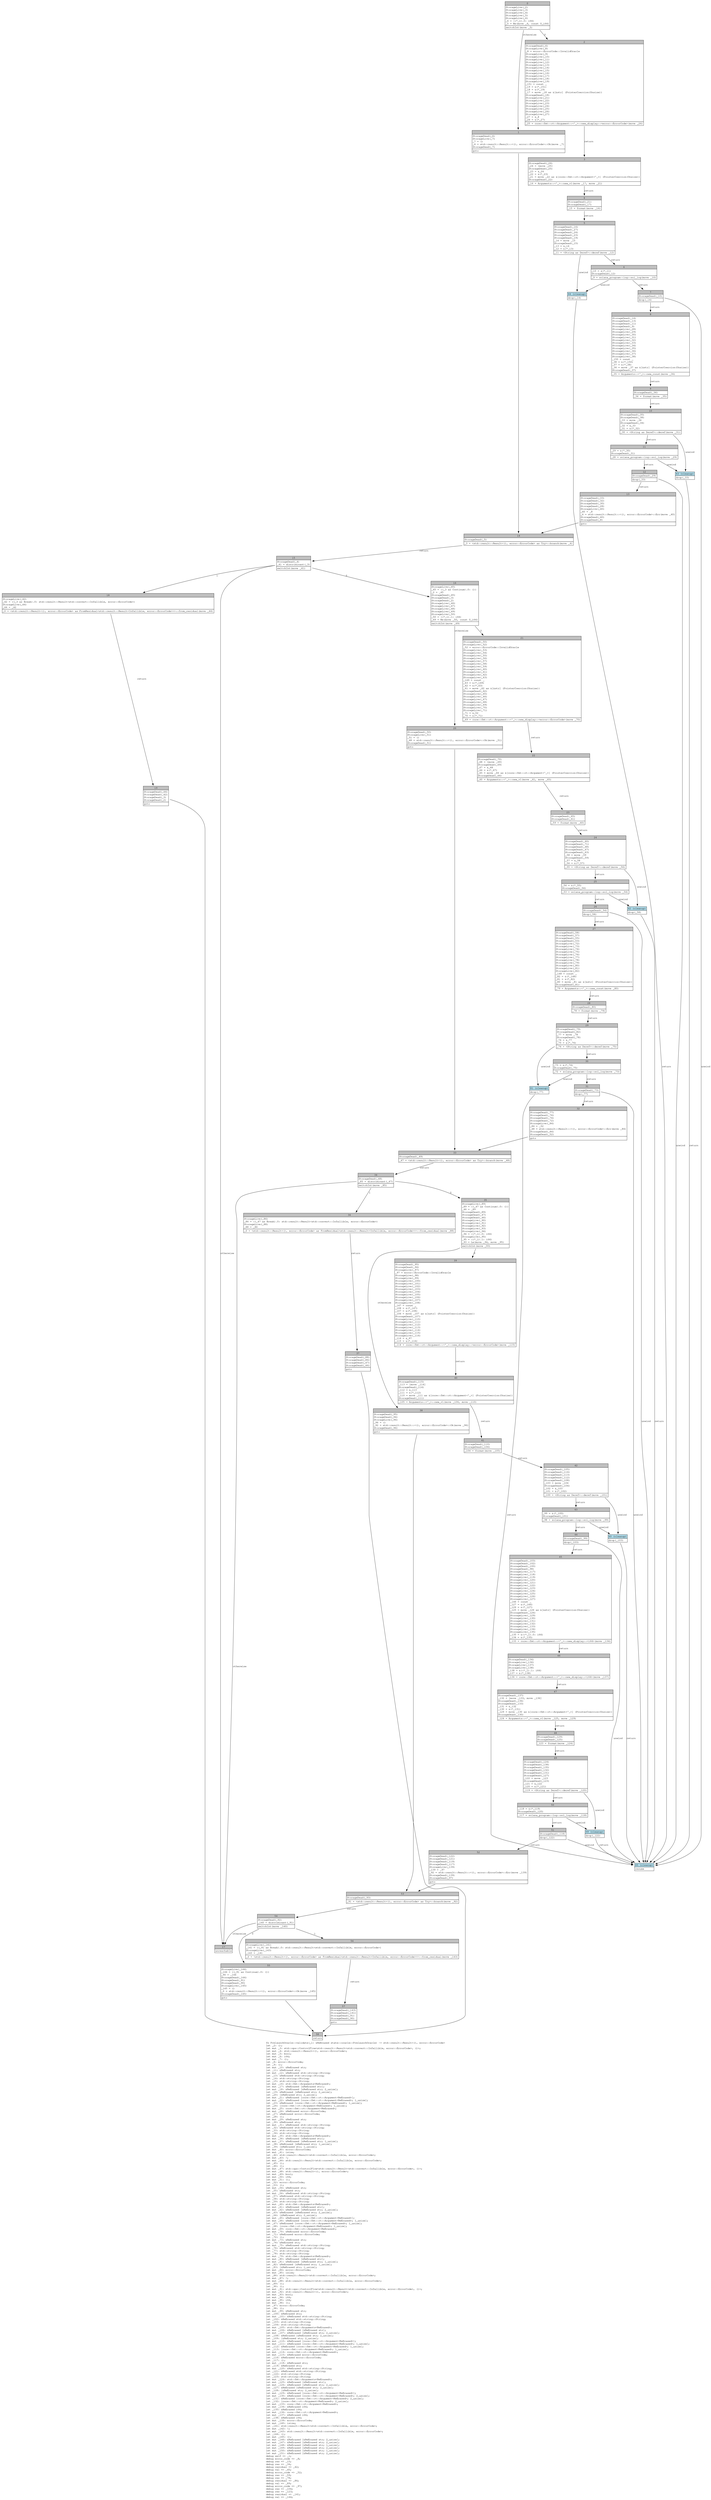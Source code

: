 digraph Mir_0_3544 {
    graph [fontname="Courier, monospace"];
    node [fontname="Courier, monospace"];
    edge [fontname="Courier, monospace"];
    label=<fn PrelaunchOracle::validate(_1: &amp;ReErased state::oracle::PrelaunchOracle) -&gt; std::result::Result&lt;(), error::ErrorCode&gt;<br align="left"/>let _2: ();<br align="left"/>let mut _3: std::ops::ControlFlow&lt;std::result::Result&lt;std::convert::Infallible, error::ErrorCode&gt;, ()&gt;;<br align="left"/>let mut _4: std::result::Result&lt;(), error::ErrorCode&gt;;<br align="left"/>let mut _5: bool;<br align="left"/>let mut _6: i64;<br align="left"/>let mut _7: ();<br align="left"/>let _8: error::ErrorCode;<br align="left"/>let _9: ();<br align="left"/>let mut _10: &amp;ReErased str;<br align="left"/>let _11: &amp;ReErased str;<br align="left"/>let mut _12: &amp;ReErased std::string::String;<br align="left"/>let _13: &amp;ReErased std::string::String;<br align="left"/>let _14: std::string::String;<br align="left"/>let _15: std::string::String;<br align="left"/>let mut _16: std::fmt::Arguments&lt;ReErased&gt;;<br align="left"/>let mut _17: &amp;ReErased [&amp;ReErased str];<br align="left"/>let mut _18: &amp;ReErased [&amp;ReErased str; 2_usize];<br align="left"/>let _19: &amp;ReErased [&amp;ReErased str; 2_usize];<br align="left"/>let _20: [&amp;ReErased str; 2_usize];<br align="left"/>let mut _21: &amp;ReErased [core::fmt::rt::Argument&lt;ReErased&gt;];<br align="left"/>let mut _22: &amp;ReErased [core::fmt::rt::Argument&lt;ReErased&gt;; 1_usize];<br align="left"/>let _23: &amp;ReErased [core::fmt::rt::Argument&lt;ReErased&gt;; 1_usize];<br align="left"/>let _24: [core::fmt::rt::Argument&lt;ReErased&gt;; 1_usize];<br align="left"/>let mut _25: core::fmt::rt::Argument&lt;ReErased&gt;;<br align="left"/>let mut _26: &amp;ReErased error::ErrorCode;<br align="left"/>let _27: &amp;ReErased error::ErrorCode;<br align="left"/>let _28: ();<br align="left"/>let mut _29: &amp;ReErased str;<br align="left"/>let _30: &amp;ReErased str;<br align="left"/>let mut _31: &amp;ReErased std::string::String;<br align="left"/>let _32: &amp;ReErased std::string::String;<br align="left"/>let _33: std::string::String;<br align="left"/>let _34: std::string::String;<br align="left"/>let mut _35: std::fmt::Arguments&lt;ReErased&gt;;<br align="left"/>let mut _36: &amp;ReErased [&amp;ReErased str];<br align="left"/>let mut _37: &amp;ReErased [&amp;ReErased str; 1_usize];<br align="left"/>let _38: &amp;ReErased [&amp;ReErased str; 1_usize];<br align="left"/>let _39: [&amp;ReErased str; 1_usize];<br align="left"/>let mut _40: error::ErrorCode;<br align="left"/>let mut _41: isize;<br align="left"/>let _42: std::result::Result&lt;std::convert::Infallible, error::ErrorCode&gt;;<br align="left"/>let mut _43: !;<br align="left"/>let mut _44: std::result::Result&lt;std::convert::Infallible, error::ErrorCode&gt;;<br align="left"/>let _45: ();<br align="left"/>let _46: ();<br align="left"/>let mut _47: std::ops::ControlFlow&lt;std::result::Result&lt;std::convert::Infallible, error::ErrorCode&gt;, ()&gt;;<br align="left"/>let mut _48: std::result::Result&lt;(), error::ErrorCode&gt;;<br align="left"/>let mut _49: bool;<br align="left"/>let mut _50: i64;<br align="left"/>let mut _51: ();<br align="left"/>let _52: error::ErrorCode;<br align="left"/>let _53: ();<br align="left"/>let mut _54: &amp;ReErased str;<br align="left"/>let _55: &amp;ReErased str;<br align="left"/>let mut _56: &amp;ReErased std::string::String;<br align="left"/>let _57: &amp;ReErased std::string::String;<br align="left"/>let _58: std::string::String;<br align="left"/>let _59: std::string::String;<br align="left"/>let mut _60: std::fmt::Arguments&lt;ReErased&gt;;<br align="left"/>let mut _61: &amp;ReErased [&amp;ReErased str];<br align="left"/>let mut _62: &amp;ReErased [&amp;ReErased str; 2_usize];<br align="left"/>let _63: &amp;ReErased [&amp;ReErased str; 2_usize];<br align="left"/>let _64: [&amp;ReErased str; 2_usize];<br align="left"/>let mut _65: &amp;ReErased [core::fmt::rt::Argument&lt;ReErased&gt;];<br align="left"/>let mut _66: &amp;ReErased [core::fmt::rt::Argument&lt;ReErased&gt;; 1_usize];<br align="left"/>let _67: &amp;ReErased [core::fmt::rt::Argument&lt;ReErased&gt;; 1_usize];<br align="left"/>let _68: [core::fmt::rt::Argument&lt;ReErased&gt;; 1_usize];<br align="left"/>let mut _69: core::fmt::rt::Argument&lt;ReErased&gt;;<br align="left"/>let mut _70: &amp;ReErased error::ErrorCode;<br align="left"/>let _71: &amp;ReErased error::ErrorCode;<br align="left"/>let _72: ();<br align="left"/>let mut _73: &amp;ReErased str;<br align="left"/>let _74: &amp;ReErased str;<br align="left"/>let mut _75: &amp;ReErased std::string::String;<br align="left"/>let _76: &amp;ReErased std::string::String;<br align="left"/>let _77: std::string::String;<br align="left"/>let _78: std::string::String;<br align="left"/>let mut _79: std::fmt::Arguments&lt;ReErased&gt;;<br align="left"/>let mut _80: &amp;ReErased [&amp;ReErased str];<br align="left"/>let mut _81: &amp;ReErased [&amp;ReErased str; 1_usize];<br align="left"/>let _82: &amp;ReErased [&amp;ReErased str; 1_usize];<br align="left"/>let _83: [&amp;ReErased str; 1_usize];<br align="left"/>let mut _84: error::ErrorCode;<br align="left"/>let mut _85: isize;<br align="left"/>let _86: std::result::Result&lt;std::convert::Infallible, error::ErrorCode&gt;;<br align="left"/>let mut _87: !;<br align="left"/>let mut _88: std::result::Result&lt;std::convert::Infallible, error::ErrorCode&gt;;<br align="left"/>let _89: ();<br align="left"/>let _90: ();<br align="left"/>let mut _91: std::ops::ControlFlow&lt;std::result::Result&lt;std::convert::Infallible, error::ErrorCode&gt;, ()&gt;;<br align="left"/>let mut _92: std::result::Result&lt;(), error::ErrorCode&gt;;<br align="left"/>let mut _93: bool;<br align="left"/>let mut _94: i64;<br align="left"/>let mut _95: i64;<br align="left"/>let mut _96: ();<br align="left"/>let _97: error::ErrorCode;<br align="left"/>let _98: ();<br align="left"/>let mut _99: &amp;ReErased str;<br align="left"/>let _100: &amp;ReErased str;<br align="left"/>let mut _101: &amp;ReErased std::string::String;<br align="left"/>let _102: &amp;ReErased std::string::String;<br align="left"/>let _103: std::string::String;<br align="left"/>let _104: std::string::String;<br align="left"/>let mut _105: std::fmt::Arguments&lt;ReErased&gt;;<br align="left"/>let mut _106: &amp;ReErased [&amp;ReErased str];<br align="left"/>let mut _107: &amp;ReErased [&amp;ReErased str; 2_usize];<br align="left"/>let _108: &amp;ReErased [&amp;ReErased str; 2_usize];<br align="left"/>let _109: [&amp;ReErased str; 2_usize];<br align="left"/>let mut _110: &amp;ReErased [core::fmt::rt::Argument&lt;ReErased&gt;];<br align="left"/>let mut _111: &amp;ReErased [core::fmt::rt::Argument&lt;ReErased&gt;; 1_usize];<br align="left"/>let _112: &amp;ReErased [core::fmt::rt::Argument&lt;ReErased&gt;; 1_usize];<br align="left"/>let _113: [core::fmt::rt::Argument&lt;ReErased&gt;; 1_usize];<br align="left"/>let mut _114: core::fmt::rt::Argument&lt;ReErased&gt;;<br align="left"/>let mut _115: &amp;ReErased error::ErrorCode;<br align="left"/>let _116: &amp;ReErased error::ErrorCode;<br align="left"/>let _117: ();<br align="left"/>let mut _118: &amp;ReErased str;<br align="left"/>let _119: &amp;ReErased str;<br align="left"/>let mut _120: &amp;ReErased std::string::String;<br align="left"/>let _121: &amp;ReErased std::string::String;<br align="left"/>let _122: std::string::String;<br align="left"/>let _123: std::string::String;<br align="left"/>let mut _124: std::fmt::Arguments&lt;ReErased&gt;;<br align="left"/>let mut _125: &amp;ReErased [&amp;ReErased str];<br align="left"/>let mut _126: &amp;ReErased [&amp;ReErased str; 2_usize];<br align="left"/>let _127: &amp;ReErased [&amp;ReErased str; 2_usize];<br align="left"/>let _128: [&amp;ReErased str; 2_usize];<br align="left"/>let mut _129: &amp;ReErased [core::fmt::rt::Argument&lt;ReErased&gt;];<br align="left"/>let mut _130: &amp;ReErased [core::fmt::rt::Argument&lt;ReErased&gt;; 2_usize];<br align="left"/>let _131: &amp;ReErased [core::fmt::rt::Argument&lt;ReErased&gt;; 2_usize];<br align="left"/>let _132: [core::fmt::rt::Argument&lt;ReErased&gt;; 2_usize];<br align="left"/>let mut _133: core::fmt::rt::Argument&lt;ReErased&gt;;<br align="left"/>let mut _134: &amp;ReErased i64;<br align="left"/>let _135: &amp;ReErased i64;<br align="left"/>let mut _136: core::fmt::rt::Argument&lt;ReErased&gt;;<br align="left"/>let mut _137: &amp;ReErased i64;<br align="left"/>let _138: &amp;ReErased i64;<br align="left"/>let mut _139: error::ErrorCode;<br align="left"/>let mut _140: isize;<br align="left"/>let _141: std::result::Result&lt;std::convert::Infallible, error::ErrorCode&gt;;<br align="left"/>let mut _142: !;<br align="left"/>let mut _143: std::result::Result&lt;std::convert::Infallible, error::ErrorCode&gt;;<br align="left"/>let _144: ();<br align="left"/>let mut _145: ();<br align="left"/>let mut _146: &amp;ReErased [&amp;ReErased str; 2_usize];<br align="left"/>let mut _147: &amp;ReErased [&amp;ReErased str; 2_usize];<br align="left"/>let mut _148: &amp;ReErased [&amp;ReErased str; 1_usize];<br align="left"/>let mut _149: &amp;ReErased [&amp;ReErased str; 2_usize];<br align="left"/>let mut _150: &amp;ReErased [&amp;ReErased str; 1_usize];<br align="left"/>let mut _151: &amp;ReErased [&amp;ReErased str; 2_usize];<br align="left"/>debug self =&gt; _1;<br align="left"/>debug error_code =&gt; _8;<br align="left"/>debug res =&gt; _15;<br align="left"/>debug res =&gt; _34;<br align="left"/>debug residual =&gt; _42;<br align="left"/>debug val =&gt; _45;<br align="left"/>debug error_code =&gt; _52;<br align="left"/>debug res =&gt; _59;<br align="left"/>debug res =&gt; _78;<br align="left"/>debug residual =&gt; _86;<br align="left"/>debug val =&gt; _89;<br align="left"/>debug error_code =&gt; _97;<br align="left"/>debug res =&gt; _104;<br align="left"/>debug res =&gt; _123;<br align="left"/>debug residual =&gt; _141;<br align="left"/>debug val =&gt; _144;<br align="left"/>>;
    bb0__0_3544 [shape="none", label=<<table border="0" cellborder="1" cellspacing="0"><tr><td bgcolor="gray" align="center" colspan="1">0</td></tr><tr><td align="left" balign="left">StorageLive(_2)<br/>StorageLive(_3)<br/>StorageLive(_4)<br/>StorageLive(_5)<br/>StorageLive(_6)<br/>_6 = ((*_1).0: i64)<br/>_5 = Ne(move _6, const 0_i64)<br/></td></tr><tr><td align="left">switchInt(move _5)</td></tr></table>>];
    bb1__0_3544 [shape="none", label=<<table border="0" cellborder="1" cellspacing="0"><tr><td bgcolor="gray" align="center" colspan="1">1</td></tr><tr><td align="left" balign="left">StorageDead(_6)<br/>StorageLive(_7)<br/>_7 = ()<br/>_4 = std::result::Result::&lt;(), error::ErrorCode&gt;::Ok(move _7)<br/>StorageDead(_7)<br/></td></tr><tr><td align="left">goto</td></tr></table>>];
    bb2__0_3544 [shape="none", label=<<table border="0" cellborder="1" cellspacing="0"><tr><td bgcolor="gray" align="center" colspan="1">2</td></tr><tr><td align="left" balign="left">StorageDead(_6)<br/>StorageLive(_8)<br/>_8 = error::ErrorCode::InvalidOracle<br/>StorageLive(_9)<br/>StorageLive(_10)<br/>StorageLive(_11)<br/>StorageLive(_12)<br/>StorageLive(_13)<br/>StorageLive(_14)<br/>StorageLive(_15)<br/>StorageLive(_16)<br/>StorageLive(_17)<br/>StorageLive(_18)<br/>StorageLive(_19)<br/>_151 = const _<br/>_19 = &amp;(*_151)<br/>_18 = &amp;(*_19)<br/>_17 = move _18 as &amp;[&amp;str] (PointerCoercion(Unsize))<br/>StorageDead(_18)<br/>StorageLive(_21)<br/>StorageLive(_22)<br/>StorageLive(_23)<br/>StorageLive(_24)<br/>StorageLive(_25)<br/>StorageLive(_26)<br/>StorageLive(_27)<br/>_27 = &amp;_8<br/>_26 = &amp;(*_27)<br/></td></tr><tr><td align="left">_25 = core::fmt::rt::Argument::&lt;'_&gt;::new_display::&lt;error::ErrorCode&gt;(move _26)</td></tr></table>>];
    bb3__0_3544 [shape="none", label=<<table border="0" cellborder="1" cellspacing="0"><tr><td bgcolor="gray" align="center" colspan="1">3</td></tr><tr><td align="left" balign="left">StorageDead(_26)<br/>_24 = [move _25]<br/>StorageDead(_25)<br/>_23 = &amp;_24<br/>_22 = &amp;(*_23)<br/>_21 = move _22 as &amp;[core::fmt::rt::Argument&lt;'_&gt;] (PointerCoercion(Unsize))<br/>StorageDead(_22)<br/></td></tr><tr><td align="left">_16 = Arguments::&lt;'_&gt;::new_v1(move _17, move _21)</td></tr></table>>];
    bb4__0_3544 [shape="none", label=<<table border="0" cellborder="1" cellspacing="0"><tr><td bgcolor="gray" align="center" colspan="1">4</td></tr><tr><td align="left" balign="left">StorageDead(_21)<br/>StorageDead(_17)<br/></td></tr><tr><td align="left">_15 = format(move _16)</td></tr></table>>];
    bb5__0_3544 [shape="none", label=<<table border="0" cellborder="1" cellspacing="0"><tr><td bgcolor="gray" align="center" colspan="1">5</td></tr><tr><td align="left" balign="left">StorageDead(_16)<br/>StorageDead(_27)<br/>StorageDead(_24)<br/>StorageDead(_23)<br/>StorageDead(_19)<br/>_14 = move _15<br/>StorageDead(_15)<br/>_13 = &amp;_14<br/>_12 = &amp;(*_13)<br/></td></tr><tr><td align="left">_11 = &lt;String as Deref&gt;::deref(move _12)</td></tr></table>>];
    bb6__0_3544 [shape="none", label=<<table border="0" cellborder="1" cellspacing="0"><tr><td bgcolor="gray" align="center" colspan="1">6</td></tr><tr><td align="left" balign="left">_10 = &amp;(*_11)<br/>StorageDead(_12)<br/></td></tr><tr><td align="left">_9 = solana_program::log::sol_log(move _10)</td></tr></table>>];
    bb7__0_3544 [shape="none", label=<<table border="0" cellborder="1" cellspacing="0"><tr><td bgcolor="gray" align="center" colspan="1">7</td></tr><tr><td align="left" balign="left">StorageDead(_10)<br/></td></tr><tr><td align="left">drop(_14)</td></tr></table>>];
    bb8__0_3544 [shape="none", label=<<table border="0" cellborder="1" cellspacing="0"><tr><td bgcolor="gray" align="center" colspan="1">8</td></tr><tr><td align="left" balign="left">StorageDead(_14)<br/>StorageDead(_13)<br/>StorageDead(_11)<br/>StorageDead(_9)<br/>StorageLive(_28)<br/>StorageLive(_29)<br/>StorageLive(_30)<br/>StorageLive(_31)<br/>StorageLive(_32)<br/>StorageLive(_33)<br/>StorageLive(_34)<br/>StorageLive(_35)<br/>StorageLive(_36)<br/>StorageLive(_37)<br/>StorageLive(_38)<br/>_150 = const _<br/>_38 = &amp;(*_150)<br/>_37 = &amp;(*_38)<br/>_36 = move _37 as &amp;[&amp;str] (PointerCoercion(Unsize))<br/>StorageDead(_37)<br/></td></tr><tr><td align="left">_35 = Arguments::&lt;'_&gt;::new_const(move _36)</td></tr></table>>];
    bb9__0_3544 [shape="none", label=<<table border="0" cellborder="1" cellspacing="0"><tr><td bgcolor="gray" align="center" colspan="1">9</td></tr><tr><td align="left" balign="left">StorageDead(_36)<br/></td></tr><tr><td align="left">_34 = format(move _35)</td></tr></table>>];
    bb10__0_3544 [shape="none", label=<<table border="0" cellborder="1" cellspacing="0"><tr><td bgcolor="gray" align="center" colspan="1">10</td></tr><tr><td align="left" balign="left">StorageDead(_35)<br/>StorageDead(_38)<br/>_33 = move _34<br/>StorageDead(_34)<br/>_32 = &amp;_33<br/>_31 = &amp;(*_32)<br/></td></tr><tr><td align="left">_30 = &lt;String as Deref&gt;::deref(move _31)</td></tr></table>>];
    bb11__0_3544 [shape="none", label=<<table border="0" cellborder="1" cellspacing="0"><tr><td bgcolor="gray" align="center" colspan="1">11</td></tr><tr><td align="left" balign="left">_29 = &amp;(*_30)<br/>StorageDead(_31)<br/></td></tr><tr><td align="left">_28 = solana_program::log::sol_log(move _29)</td></tr></table>>];
    bb12__0_3544 [shape="none", label=<<table border="0" cellborder="1" cellspacing="0"><tr><td bgcolor="gray" align="center" colspan="1">12</td></tr><tr><td align="left" balign="left">StorageDead(_29)<br/></td></tr><tr><td align="left">drop(_33)</td></tr></table>>];
    bb13__0_3544 [shape="none", label=<<table border="0" cellborder="1" cellspacing="0"><tr><td bgcolor="gray" align="center" colspan="1">13</td></tr><tr><td align="left" balign="left">StorageDead(_33)<br/>StorageDead(_32)<br/>StorageDead(_30)<br/>StorageDead(_28)<br/>StorageLive(_40)<br/>_40 = _8<br/>_4 = std::result::Result::&lt;(), error::ErrorCode&gt;::Err(move _40)<br/>StorageDead(_40)<br/>StorageDead(_8)<br/></td></tr><tr><td align="left">goto</td></tr></table>>];
    bb14__0_3544 [shape="none", label=<<table border="0" cellborder="1" cellspacing="0"><tr><td bgcolor="gray" align="center" colspan="1">14</td></tr><tr><td align="left" balign="left">StorageDead(_5)<br/></td></tr><tr><td align="left">_3 = &lt;std::result::Result&lt;(), error::ErrorCode&gt; as Try&gt;::branch(move _4)</td></tr></table>>];
    bb15__0_3544 [shape="none", label=<<table border="0" cellborder="1" cellspacing="0"><tr><td bgcolor="gray" align="center" colspan="1">15</td></tr><tr><td align="left" balign="left">StorageDead(_4)<br/>_41 = discriminant(_3)<br/></td></tr><tr><td align="left">switchInt(move _41)</td></tr></table>>];
    bb16__0_3544 [shape="none", label=<<table border="0" cellborder="1" cellspacing="0"><tr><td bgcolor="gray" align="center" colspan="1">16</td></tr><tr><td align="left" balign="left">StorageLive(_45)<br/>_45 = ((_3 as Continue).0: ())<br/>_2 = _45<br/>StorageDead(_45)<br/>StorageDead(_3)<br/>StorageDead(_2)<br/>StorageLive(_46)<br/>StorageLive(_47)<br/>StorageLive(_48)<br/>StorageLive(_49)<br/>StorageLive(_50)<br/>_50 = ((*_1).1: i64)<br/>_49 = Ne(move _50, const 0_i64)<br/></td></tr><tr><td align="left">switchInt(move _49)</td></tr></table>>];
    bb17__0_3544 [shape="none", label=<<table border="0" cellborder="1" cellspacing="0"><tr><td bgcolor="gray" align="center" colspan="1">17</td></tr><tr><td align="left">unreachable</td></tr></table>>];
    bb18__0_3544 [shape="none", label=<<table border="0" cellborder="1" cellspacing="0"><tr><td bgcolor="gray" align="center" colspan="1">18</td></tr><tr><td align="left" balign="left">StorageLive(_42)<br/>_42 = ((_3 as Break).0: std::result::Result&lt;std::convert::Infallible, error::ErrorCode&gt;)<br/>StorageLive(_44)<br/>_44 = _42<br/></td></tr><tr><td align="left">_0 = &lt;std::result::Result&lt;(), error::ErrorCode&gt; as FromResidual&lt;std::result::Result&lt;Infallible, error::ErrorCode&gt;&gt;&gt;::from_residual(move _44)</td></tr></table>>];
    bb19__0_3544 [shape="none", label=<<table border="0" cellborder="1" cellspacing="0"><tr><td bgcolor="gray" align="center" colspan="1">19</td></tr><tr><td align="left" balign="left">StorageDead(_44)<br/>StorageDead(_42)<br/>StorageDead(_3)<br/>StorageDead(_2)<br/></td></tr><tr><td align="left">goto</td></tr></table>>];
    bb20__0_3544 [shape="none", label=<<table border="0" cellborder="1" cellspacing="0"><tr><td bgcolor="gray" align="center" colspan="1">20</td></tr><tr><td align="left" balign="left">StorageDead(_50)<br/>StorageLive(_51)<br/>_51 = ()<br/>_48 = std::result::Result::&lt;(), error::ErrorCode&gt;::Ok(move _51)<br/>StorageDead(_51)<br/></td></tr><tr><td align="left">goto</td></tr></table>>];
    bb21__0_3544 [shape="none", label=<<table border="0" cellborder="1" cellspacing="0"><tr><td bgcolor="gray" align="center" colspan="1">21</td></tr><tr><td align="left" balign="left">StorageDead(_50)<br/>StorageLive(_52)<br/>_52 = error::ErrorCode::InvalidOracle<br/>StorageLive(_53)<br/>StorageLive(_54)<br/>StorageLive(_55)<br/>StorageLive(_56)<br/>StorageLive(_57)<br/>StorageLive(_58)<br/>StorageLive(_59)<br/>StorageLive(_60)<br/>StorageLive(_61)<br/>StorageLive(_62)<br/>StorageLive(_63)<br/>_149 = const _<br/>_63 = &amp;(*_149)<br/>_62 = &amp;(*_63)<br/>_61 = move _62 as &amp;[&amp;str] (PointerCoercion(Unsize))<br/>StorageDead(_62)<br/>StorageLive(_65)<br/>StorageLive(_66)<br/>StorageLive(_67)<br/>StorageLive(_68)<br/>StorageLive(_69)<br/>StorageLive(_70)<br/>StorageLive(_71)<br/>_71 = &amp;_52<br/>_70 = &amp;(*_71)<br/></td></tr><tr><td align="left">_69 = core::fmt::rt::Argument::&lt;'_&gt;::new_display::&lt;error::ErrorCode&gt;(move _70)</td></tr></table>>];
    bb22__0_3544 [shape="none", label=<<table border="0" cellborder="1" cellspacing="0"><tr><td bgcolor="gray" align="center" colspan="1">22</td></tr><tr><td align="left" balign="left">StorageDead(_70)<br/>_68 = [move _69]<br/>StorageDead(_69)<br/>_67 = &amp;_68<br/>_66 = &amp;(*_67)<br/>_65 = move _66 as &amp;[core::fmt::rt::Argument&lt;'_&gt;] (PointerCoercion(Unsize))<br/>StorageDead(_66)<br/></td></tr><tr><td align="left">_60 = Arguments::&lt;'_&gt;::new_v1(move _61, move _65)</td></tr></table>>];
    bb23__0_3544 [shape="none", label=<<table border="0" cellborder="1" cellspacing="0"><tr><td bgcolor="gray" align="center" colspan="1">23</td></tr><tr><td align="left" balign="left">StorageDead(_65)<br/>StorageDead(_61)<br/></td></tr><tr><td align="left">_59 = format(move _60)</td></tr></table>>];
    bb24__0_3544 [shape="none", label=<<table border="0" cellborder="1" cellspacing="0"><tr><td bgcolor="gray" align="center" colspan="1">24</td></tr><tr><td align="left" balign="left">StorageDead(_60)<br/>StorageDead(_71)<br/>StorageDead(_68)<br/>StorageDead(_67)<br/>StorageDead(_63)<br/>_58 = move _59<br/>StorageDead(_59)<br/>_57 = &amp;_58<br/>_56 = &amp;(*_57)<br/></td></tr><tr><td align="left">_55 = &lt;String as Deref&gt;::deref(move _56)</td></tr></table>>];
    bb25__0_3544 [shape="none", label=<<table border="0" cellborder="1" cellspacing="0"><tr><td bgcolor="gray" align="center" colspan="1">25</td></tr><tr><td align="left" balign="left">_54 = &amp;(*_55)<br/>StorageDead(_56)<br/></td></tr><tr><td align="left">_53 = solana_program::log::sol_log(move _54)</td></tr></table>>];
    bb26__0_3544 [shape="none", label=<<table border="0" cellborder="1" cellspacing="0"><tr><td bgcolor="gray" align="center" colspan="1">26</td></tr><tr><td align="left" balign="left">StorageDead(_54)<br/></td></tr><tr><td align="left">drop(_58)</td></tr></table>>];
    bb27__0_3544 [shape="none", label=<<table border="0" cellborder="1" cellspacing="0"><tr><td bgcolor="gray" align="center" colspan="1">27</td></tr><tr><td align="left" balign="left">StorageDead(_58)<br/>StorageDead(_57)<br/>StorageDead(_55)<br/>StorageDead(_53)<br/>StorageLive(_72)<br/>StorageLive(_73)<br/>StorageLive(_74)<br/>StorageLive(_75)<br/>StorageLive(_76)<br/>StorageLive(_77)<br/>StorageLive(_78)<br/>StorageLive(_79)<br/>StorageLive(_80)<br/>StorageLive(_81)<br/>StorageLive(_82)<br/>_148 = const _<br/>_82 = &amp;(*_148)<br/>_81 = &amp;(*_82)<br/>_80 = move _81 as &amp;[&amp;str] (PointerCoercion(Unsize))<br/>StorageDead(_81)<br/></td></tr><tr><td align="left">_79 = Arguments::&lt;'_&gt;::new_const(move _80)</td></tr></table>>];
    bb28__0_3544 [shape="none", label=<<table border="0" cellborder="1" cellspacing="0"><tr><td bgcolor="gray" align="center" colspan="1">28</td></tr><tr><td align="left" balign="left">StorageDead(_80)<br/></td></tr><tr><td align="left">_78 = format(move _79)</td></tr></table>>];
    bb29__0_3544 [shape="none", label=<<table border="0" cellborder="1" cellspacing="0"><tr><td bgcolor="gray" align="center" colspan="1">29</td></tr><tr><td align="left" balign="left">StorageDead(_79)<br/>StorageDead(_82)<br/>_77 = move _78<br/>StorageDead(_78)<br/>_76 = &amp;_77<br/>_75 = &amp;(*_76)<br/></td></tr><tr><td align="left">_74 = &lt;String as Deref&gt;::deref(move _75)</td></tr></table>>];
    bb30__0_3544 [shape="none", label=<<table border="0" cellborder="1" cellspacing="0"><tr><td bgcolor="gray" align="center" colspan="1">30</td></tr><tr><td align="left" balign="left">_73 = &amp;(*_74)<br/>StorageDead(_75)<br/></td></tr><tr><td align="left">_72 = solana_program::log::sol_log(move _73)</td></tr></table>>];
    bb31__0_3544 [shape="none", label=<<table border="0" cellborder="1" cellspacing="0"><tr><td bgcolor="gray" align="center" colspan="1">31</td></tr><tr><td align="left" balign="left">StorageDead(_73)<br/></td></tr><tr><td align="left">drop(_77)</td></tr></table>>];
    bb32__0_3544 [shape="none", label=<<table border="0" cellborder="1" cellspacing="0"><tr><td bgcolor="gray" align="center" colspan="1">32</td></tr><tr><td align="left" balign="left">StorageDead(_77)<br/>StorageDead(_76)<br/>StorageDead(_74)<br/>StorageDead(_72)<br/>StorageLive(_84)<br/>_84 = _52<br/>_48 = std::result::Result::&lt;(), error::ErrorCode&gt;::Err(move _84)<br/>StorageDead(_84)<br/>StorageDead(_52)<br/></td></tr><tr><td align="left">goto</td></tr></table>>];
    bb33__0_3544 [shape="none", label=<<table border="0" cellborder="1" cellspacing="0"><tr><td bgcolor="gray" align="center" colspan="1">33</td></tr><tr><td align="left" balign="left">StorageDead(_49)<br/></td></tr><tr><td align="left">_47 = &lt;std::result::Result&lt;(), error::ErrorCode&gt; as Try&gt;::branch(move _48)</td></tr></table>>];
    bb34__0_3544 [shape="none", label=<<table border="0" cellborder="1" cellspacing="0"><tr><td bgcolor="gray" align="center" colspan="1">34</td></tr><tr><td align="left" balign="left">StorageDead(_48)<br/>_85 = discriminant(_47)<br/></td></tr><tr><td align="left">switchInt(move _85)</td></tr></table>>];
    bb35__0_3544 [shape="none", label=<<table border="0" cellborder="1" cellspacing="0"><tr><td bgcolor="gray" align="center" colspan="1">35</td></tr><tr><td align="left" balign="left">StorageLive(_89)<br/>_89 = ((_47 as Continue).0: ())<br/>_46 = _89<br/>StorageDead(_89)<br/>StorageDead(_47)<br/>StorageDead(_46)<br/>StorageLive(_90)<br/>StorageLive(_91)<br/>StorageLive(_92)<br/>StorageLive(_93)<br/>StorageLive(_94)<br/>_94 = ((*_1).0: i64)<br/>StorageLive(_95)<br/>_95 = ((*_1).1: i64)<br/>_93 = Le(move _94, move _95)<br/></td></tr><tr><td align="left">switchInt(move _93)</td></tr></table>>];
    bb36__0_3544 [shape="none", label=<<table border="0" cellborder="1" cellspacing="0"><tr><td bgcolor="gray" align="center" colspan="1">36</td></tr><tr><td align="left" balign="left">StorageLive(_86)<br/>_86 = ((_47 as Break).0: std::result::Result&lt;std::convert::Infallible, error::ErrorCode&gt;)<br/>StorageLive(_88)<br/>_88 = _86<br/></td></tr><tr><td align="left">_0 = &lt;std::result::Result&lt;(), error::ErrorCode&gt; as FromResidual&lt;std::result::Result&lt;Infallible, error::ErrorCode&gt;&gt;&gt;::from_residual(move _88)</td></tr></table>>];
    bb37__0_3544 [shape="none", label=<<table border="0" cellborder="1" cellspacing="0"><tr><td bgcolor="gray" align="center" colspan="1">37</td></tr><tr><td align="left" balign="left">StorageDead(_88)<br/>StorageDead(_86)<br/>StorageDead(_47)<br/>StorageDead(_46)<br/></td></tr><tr><td align="left">goto</td></tr></table>>];
    bb38__0_3544 [shape="none", label=<<table border="0" cellborder="1" cellspacing="0"><tr><td bgcolor="gray" align="center" colspan="1">38</td></tr><tr><td align="left" balign="left">StorageDead(_95)<br/>StorageDead(_94)<br/>StorageLive(_96)<br/>_96 = ()<br/>_92 = std::result::Result::&lt;(), error::ErrorCode&gt;::Ok(move _96)<br/>StorageDead(_96)<br/></td></tr><tr><td align="left">goto</td></tr></table>>];
    bb39__0_3544 [shape="none", label=<<table border="0" cellborder="1" cellspacing="0"><tr><td bgcolor="gray" align="center" colspan="1">39</td></tr><tr><td align="left" balign="left">StorageDead(_95)<br/>StorageDead(_94)<br/>StorageLive(_97)<br/>_97 = error::ErrorCode::InvalidOracle<br/>StorageLive(_98)<br/>StorageLive(_99)<br/>StorageLive(_100)<br/>StorageLive(_101)<br/>StorageLive(_102)<br/>StorageLive(_103)<br/>StorageLive(_104)<br/>StorageLive(_105)<br/>StorageLive(_106)<br/>StorageLive(_107)<br/>StorageLive(_108)<br/>_147 = const _<br/>_108 = &amp;(*_147)<br/>_107 = &amp;(*_108)<br/>_106 = move _107 as &amp;[&amp;str] (PointerCoercion(Unsize))<br/>StorageDead(_107)<br/>StorageLive(_110)<br/>StorageLive(_111)<br/>StorageLive(_112)<br/>StorageLive(_113)<br/>StorageLive(_114)<br/>StorageLive(_115)<br/>StorageLive(_116)<br/>_116 = &amp;_97<br/>_115 = &amp;(*_116)<br/></td></tr><tr><td align="left">_114 = core::fmt::rt::Argument::&lt;'_&gt;::new_display::&lt;error::ErrorCode&gt;(move _115)</td></tr></table>>];
    bb40__0_3544 [shape="none", label=<<table border="0" cellborder="1" cellspacing="0"><tr><td bgcolor="gray" align="center" colspan="1">40</td></tr><tr><td align="left" balign="left">StorageDead(_115)<br/>_113 = [move _114]<br/>StorageDead(_114)<br/>_112 = &amp;_113<br/>_111 = &amp;(*_112)<br/>_110 = move _111 as &amp;[core::fmt::rt::Argument&lt;'_&gt;] (PointerCoercion(Unsize))<br/>StorageDead(_111)<br/></td></tr><tr><td align="left">_105 = Arguments::&lt;'_&gt;::new_v1(move _106, move _110)</td></tr></table>>];
    bb41__0_3544 [shape="none", label=<<table border="0" cellborder="1" cellspacing="0"><tr><td bgcolor="gray" align="center" colspan="1">41</td></tr><tr><td align="left" balign="left">StorageDead(_110)<br/>StorageDead(_106)<br/></td></tr><tr><td align="left">_104 = format(move _105)</td></tr></table>>];
    bb42__0_3544 [shape="none", label=<<table border="0" cellborder="1" cellspacing="0"><tr><td bgcolor="gray" align="center" colspan="1">42</td></tr><tr><td align="left" balign="left">StorageDead(_105)<br/>StorageDead(_116)<br/>StorageDead(_113)<br/>StorageDead(_112)<br/>StorageDead(_108)<br/>_103 = move _104<br/>StorageDead(_104)<br/>_102 = &amp;_103<br/>_101 = &amp;(*_102)<br/></td></tr><tr><td align="left">_100 = &lt;String as Deref&gt;::deref(move _101)</td></tr></table>>];
    bb43__0_3544 [shape="none", label=<<table border="0" cellborder="1" cellspacing="0"><tr><td bgcolor="gray" align="center" colspan="1">43</td></tr><tr><td align="left" balign="left">_99 = &amp;(*_100)<br/>StorageDead(_101)<br/></td></tr><tr><td align="left">_98 = solana_program::log::sol_log(move _99)</td></tr></table>>];
    bb44__0_3544 [shape="none", label=<<table border="0" cellborder="1" cellspacing="0"><tr><td bgcolor="gray" align="center" colspan="1">44</td></tr><tr><td align="left" balign="left">StorageDead(_99)<br/></td></tr><tr><td align="left">drop(_103)</td></tr></table>>];
    bb45__0_3544 [shape="none", label=<<table border="0" cellborder="1" cellspacing="0"><tr><td bgcolor="gray" align="center" colspan="1">45</td></tr><tr><td align="left" balign="left">StorageDead(_103)<br/>StorageDead(_102)<br/>StorageDead(_100)<br/>StorageDead(_98)<br/>StorageLive(_117)<br/>StorageLive(_118)<br/>StorageLive(_119)<br/>StorageLive(_120)<br/>StorageLive(_121)<br/>StorageLive(_122)<br/>StorageLive(_123)<br/>StorageLive(_124)<br/>StorageLive(_125)<br/>StorageLive(_126)<br/>StorageLive(_127)<br/>_146 = const _<br/>_127 = &amp;(*_146)<br/>_126 = &amp;(*_127)<br/>_125 = move _126 as &amp;[&amp;str] (PointerCoercion(Unsize))<br/>StorageDead(_126)<br/>StorageLive(_129)<br/>StorageLive(_130)<br/>StorageLive(_131)<br/>StorageLive(_132)<br/>StorageLive(_133)<br/>StorageLive(_134)<br/>StorageLive(_135)<br/>_135 = &amp;((*_1).0: i64)<br/>_134 = &amp;(*_135)<br/></td></tr><tr><td align="left">_133 = core::fmt::rt::Argument::&lt;'_&gt;::new_display::&lt;i64&gt;(move _134)</td></tr></table>>];
    bb46__0_3544 [shape="none", label=<<table border="0" cellborder="1" cellspacing="0"><tr><td bgcolor="gray" align="center" colspan="1">46</td></tr><tr><td align="left" balign="left">StorageDead(_134)<br/>StorageLive(_136)<br/>StorageLive(_137)<br/>StorageLive(_138)<br/>_138 = &amp;((*_1).1: i64)<br/>_137 = &amp;(*_138)<br/></td></tr><tr><td align="left">_136 = core::fmt::rt::Argument::&lt;'_&gt;::new_display::&lt;i64&gt;(move _137)</td></tr></table>>];
    bb47__0_3544 [shape="none", label=<<table border="0" cellborder="1" cellspacing="0"><tr><td bgcolor="gray" align="center" colspan="1">47</td></tr><tr><td align="left" balign="left">StorageDead(_137)<br/>_132 = [move _133, move _136]<br/>StorageDead(_136)<br/>StorageDead(_133)<br/>_131 = &amp;_132<br/>_130 = &amp;(*_131)<br/>_129 = move _130 as &amp;[core::fmt::rt::Argument&lt;'_&gt;] (PointerCoercion(Unsize))<br/>StorageDead(_130)<br/></td></tr><tr><td align="left">_124 = Arguments::&lt;'_&gt;::new_v1(move _125, move _129)</td></tr></table>>];
    bb48__0_3544 [shape="none", label=<<table border="0" cellborder="1" cellspacing="0"><tr><td bgcolor="gray" align="center" colspan="1">48</td></tr><tr><td align="left" balign="left">StorageDead(_129)<br/>StorageDead(_125)<br/></td></tr><tr><td align="left">_123 = format(move _124)</td></tr></table>>];
    bb49__0_3544 [shape="none", label=<<table border="0" cellborder="1" cellspacing="0"><tr><td bgcolor="gray" align="center" colspan="1">49</td></tr><tr><td align="left" balign="left">StorageDead(_124)<br/>StorageDead(_138)<br/>StorageDead(_135)<br/>StorageDead(_132)<br/>StorageDead(_131)<br/>StorageDead(_127)<br/>_122 = move _123<br/>StorageDead(_123)<br/>_121 = &amp;_122<br/>_120 = &amp;(*_121)<br/></td></tr><tr><td align="left">_119 = &lt;String as Deref&gt;::deref(move _120)</td></tr></table>>];
    bb50__0_3544 [shape="none", label=<<table border="0" cellborder="1" cellspacing="0"><tr><td bgcolor="gray" align="center" colspan="1">50</td></tr><tr><td align="left" balign="left">_118 = &amp;(*_119)<br/>StorageDead(_120)<br/></td></tr><tr><td align="left">_117 = solana_program::log::sol_log(move _118)</td></tr></table>>];
    bb51__0_3544 [shape="none", label=<<table border="0" cellborder="1" cellspacing="0"><tr><td bgcolor="gray" align="center" colspan="1">51</td></tr><tr><td align="left" balign="left">StorageDead(_118)<br/></td></tr><tr><td align="left">drop(_122)</td></tr></table>>];
    bb52__0_3544 [shape="none", label=<<table border="0" cellborder="1" cellspacing="0"><tr><td bgcolor="gray" align="center" colspan="1">52</td></tr><tr><td align="left" balign="left">StorageDead(_122)<br/>StorageDead(_121)<br/>StorageDead(_119)<br/>StorageDead(_117)<br/>StorageLive(_139)<br/>_139 = _97<br/>_92 = std::result::Result::&lt;(), error::ErrorCode&gt;::Err(move _139)<br/>StorageDead(_139)<br/>StorageDead(_97)<br/></td></tr><tr><td align="left">goto</td></tr></table>>];
    bb53__0_3544 [shape="none", label=<<table border="0" cellborder="1" cellspacing="0"><tr><td bgcolor="gray" align="center" colspan="1">53</td></tr><tr><td align="left" balign="left">StorageDead(_93)<br/></td></tr><tr><td align="left">_91 = &lt;std::result::Result&lt;(), error::ErrorCode&gt; as Try&gt;::branch(move _92)</td></tr></table>>];
    bb54__0_3544 [shape="none", label=<<table border="0" cellborder="1" cellspacing="0"><tr><td bgcolor="gray" align="center" colspan="1">54</td></tr><tr><td align="left" balign="left">StorageDead(_92)<br/>_140 = discriminant(_91)<br/></td></tr><tr><td align="left">switchInt(move _140)</td></tr></table>>];
    bb55__0_3544 [shape="none", label=<<table border="0" cellborder="1" cellspacing="0"><tr><td bgcolor="gray" align="center" colspan="1">55</td></tr><tr><td align="left" balign="left">StorageLive(_144)<br/>_144 = ((_91 as Continue).0: ())<br/>_90 = _144<br/>StorageDead(_144)<br/>StorageDead(_91)<br/>StorageDead(_90)<br/>StorageLive(_145)<br/>_145 = ()<br/>_0 = std::result::Result::&lt;(), error::ErrorCode&gt;::Ok(move _145)<br/>StorageDead(_145)<br/></td></tr><tr><td align="left">goto</td></tr></table>>];
    bb56__0_3544 [shape="none", label=<<table border="0" cellborder="1" cellspacing="0"><tr><td bgcolor="gray" align="center" colspan="1">56</td></tr><tr><td align="left" balign="left">StorageLive(_141)<br/>_141 = ((_91 as Break).0: std::result::Result&lt;std::convert::Infallible, error::ErrorCode&gt;)<br/>StorageLive(_143)<br/>_143 = _141<br/></td></tr><tr><td align="left">_0 = &lt;std::result::Result&lt;(), error::ErrorCode&gt; as FromResidual&lt;std::result::Result&lt;Infallible, error::ErrorCode&gt;&gt;&gt;::from_residual(move _143)</td></tr></table>>];
    bb57__0_3544 [shape="none", label=<<table border="0" cellborder="1" cellspacing="0"><tr><td bgcolor="gray" align="center" colspan="1">57</td></tr><tr><td align="left" balign="left">StorageDead(_143)<br/>StorageDead(_141)<br/>StorageDead(_91)<br/>StorageDead(_90)<br/></td></tr><tr><td align="left">goto</td></tr></table>>];
    bb58__0_3544 [shape="none", label=<<table border="0" cellborder="1" cellspacing="0"><tr><td bgcolor="gray" align="center" colspan="1">58</td></tr><tr><td align="left">return</td></tr></table>>];
    bb59__0_3544 [shape="none", label=<<table border="0" cellborder="1" cellspacing="0"><tr><td bgcolor="lightblue" align="center" colspan="1">59 (cleanup)</td></tr><tr><td align="left">drop(_122)</td></tr></table>>];
    bb60__0_3544 [shape="none", label=<<table border="0" cellborder="1" cellspacing="0"><tr><td bgcolor="lightblue" align="center" colspan="1">60 (cleanup)</td></tr><tr><td align="left">drop(_103)</td></tr></table>>];
    bb61__0_3544 [shape="none", label=<<table border="0" cellborder="1" cellspacing="0"><tr><td bgcolor="lightblue" align="center" colspan="1">61 (cleanup)</td></tr><tr><td align="left">drop(_77)</td></tr></table>>];
    bb62__0_3544 [shape="none", label=<<table border="0" cellborder="1" cellspacing="0"><tr><td bgcolor="lightblue" align="center" colspan="1">62 (cleanup)</td></tr><tr><td align="left">drop(_58)</td></tr></table>>];
    bb63__0_3544 [shape="none", label=<<table border="0" cellborder="1" cellspacing="0"><tr><td bgcolor="lightblue" align="center" colspan="1">63 (cleanup)</td></tr><tr><td align="left">drop(_33)</td></tr></table>>];
    bb64__0_3544 [shape="none", label=<<table border="0" cellborder="1" cellspacing="0"><tr><td bgcolor="lightblue" align="center" colspan="1">64 (cleanup)</td></tr><tr><td align="left">drop(_14)</td></tr></table>>];
    bb65__0_3544 [shape="none", label=<<table border="0" cellborder="1" cellspacing="0"><tr><td bgcolor="lightblue" align="center" colspan="1">65 (cleanup)</td></tr><tr><td align="left">resume</td></tr></table>>];
    bb0__0_3544 -> bb2__0_3544 [label="0"];
    bb0__0_3544 -> bb1__0_3544 [label="otherwise"];
    bb1__0_3544 -> bb14__0_3544 [label=""];
    bb2__0_3544 -> bb3__0_3544 [label="return"];
    bb3__0_3544 -> bb4__0_3544 [label="return"];
    bb4__0_3544 -> bb5__0_3544 [label="return"];
    bb5__0_3544 -> bb6__0_3544 [label="return"];
    bb5__0_3544 -> bb64__0_3544 [label="unwind"];
    bb6__0_3544 -> bb7__0_3544 [label="return"];
    bb6__0_3544 -> bb64__0_3544 [label="unwind"];
    bb7__0_3544 -> bb8__0_3544 [label="return"];
    bb7__0_3544 -> bb65__0_3544 [label="unwind"];
    bb8__0_3544 -> bb9__0_3544 [label="return"];
    bb9__0_3544 -> bb10__0_3544 [label="return"];
    bb10__0_3544 -> bb11__0_3544 [label="return"];
    bb10__0_3544 -> bb63__0_3544 [label="unwind"];
    bb11__0_3544 -> bb12__0_3544 [label="return"];
    bb11__0_3544 -> bb63__0_3544 [label="unwind"];
    bb12__0_3544 -> bb13__0_3544 [label="return"];
    bb12__0_3544 -> bb65__0_3544 [label="unwind"];
    bb13__0_3544 -> bb14__0_3544 [label=""];
    bb14__0_3544 -> bb15__0_3544 [label="return"];
    bb15__0_3544 -> bb16__0_3544 [label="0"];
    bb15__0_3544 -> bb18__0_3544 [label="1"];
    bb15__0_3544 -> bb17__0_3544 [label="otherwise"];
    bb16__0_3544 -> bb21__0_3544 [label="0"];
    bb16__0_3544 -> bb20__0_3544 [label="otherwise"];
    bb18__0_3544 -> bb19__0_3544 [label="return"];
    bb19__0_3544 -> bb58__0_3544 [label=""];
    bb20__0_3544 -> bb33__0_3544 [label=""];
    bb21__0_3544 -> bb22__0_3544 [label="return"];
    bb22__0_3544 -> bb23__0_3544 [label="return"];
    bb23__0_3544 -> bb24__0_3544 [label="return"];
    bb24__0_3544 -> bb25__0_3544 [label="return"];
    bb24__0_3544 -> bb62__0_3544 [label="unwind"];
    bb25__0_3544 -> bb26__0_3544 [label="return"];
    bb25__0_3544 -> bb62__0_3544 [label="unwind"];
    bb26__0_3544 -> bb27__0_3544 [label="return"];
    bb26__0_3544 -> bb65__0_3544 [label="unwind"];
    bb27__0_3544 -> bb28__0_3544 [label="return"];
    bb28__0_3544 -> bb29__0_3544 [label="return"];
    bb29__0_3544 -> bb30__0_3544 [label="return"];
    bb29__0_3544 -> bb61__0_3544 [label="unwind"];
    bb30__0_3544 -> bb31__0_3544 [label="return"];
    bb30__0_3544 -> bb61__0_3544 [label="unwind"];
    bb31__0_3544 -> bb32__0_3544 [label="return"];
    bb31__0_3544 -> bb65__0_3544 [label="unwind"];
    bb32__0_3544 -> bb33__0_3544 [label=""];
    bb33__0_3544 -> bb34__0_3544 [label="return"];
    bb34__0_3544 -> bb35__0_3544 [label="0"];
    bb34__0_3544 -> bb36__0_3544 [label="1"];
    bb34__0_3544 -> bb17__0_3544 [label="otherwise"];
    bb35__0_3544 -> bb39__0_3544 [label="0"];
    bb35__0_3544 -> bb38__0_3544 [label="otherwise"];
    bb36__0_3544 -> bb37__0_3544 [label="return"];
    bb37__0_3544 -> bb58__0_3544 [label=""];
    bb38__0_3544 -> bb53__0_3544 [label=""];
    bb39__0_3544 -> bb40__0_3544 [label="return"];
    bb40__0_3544 -> bb41__0_3544 [label="return"];
    bb41__0_3544 -> bb42__0_3544 [label="return"];
    bb42__0_3544 -> bb43__0_3544 [label="return"];
    bb42__0_3544 -> bb60__0_3544 [label="unwind"];
    bb43__0_3544 -> bb44__0_3544 [label="return"];
    bb43__0_3544 -> bb60__0_3544 [label="unwind"];
    bb44__0_3544 -> bb45__0_3544 [label="return"];
    bb44__0_3544 -> bb65__0_3544 [label="unwind"];
    bb45__0_3544 -> bb46__0_3544 [label="return"];
    bb46__0_3544 -> bb47__0_3544 [label="return"];
    bb47__0_3544 -> bb48__0_3544 [label="return"];
    bb48__0_3544 -> bb49__0_3544 [label="return"];
    bb49__0_3544 -> bb50__0_3544 [label="return"];
    bb49__0_3544 -> bb59__0_3544 [label="unwind"];
    bb50__0_3544 -> bb51__0_3544 [label="return"];
    bb50__0_3544 -> bb59__0_3544 [label="unwind"];
    bb51__0_3544 -> bb52__0_3544 [label="return"];
    bb51__0_3544 -> bb65__0_3544 [label="unwind"];
    bb52__0_3544 -> bb53__0_3544 [label=""];
    bb53__0_3544 -> bb54__0_3544 [label="return"];
    bb54__0_3544 -> bb55__0_3544 [label="0"];
    bb54__0_3544 -> bb56__0_3544 [label="1"];
    bb54__0_3544 -> bb17__0_3544 [label="otherwise"];
    bb55__0_3544 -> bb58__0_3544 [label=""];
    bb56__0_3544 -> bb57__0_3544 [label="return"];
    bb57__0_3544 -> bb58__0_3544 [label=""];
    bb59__0_3544 -> bb65__0_3544 [label="return"];
    bb60__0_3544 -> bb65__0_3544 [label="return"];
    bb61__0_3544 -> bb65__0_3544 [label="return"];
    bb62__0_3544 -> bb65__0_3544 [label="return"];
    bb63__0_3544 -> bb65__0_3544 [label="return"];
    bb64__0_3544 -> bb65__0_3544 [label="return"];
}
